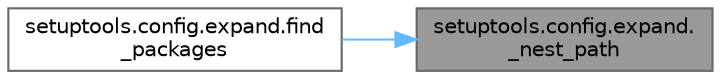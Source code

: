 digraph "setuptools.config.expand._nest_path"
{
 // LATEX_PDF_SIZE
  bgcolor="transparent";
  edge [fontname=Helvetica,fontsize=10,labelfontname=Helvetica,labelfontsize=10];
  node [fontname=Helvetica,fontsize=10,shape=box,height=0.2,width=0.4];
  rankdir="RL";
  Node1 [id="Node000001",label="setuptools.config.expand.\l_nest_path",height=0.2,width=0.4,color="gray40", fillcolor="grey60", style="filled", fontcolor="black",tooltip=" "];
  Node1 -> Node2 [id="edge1_Node000001_Node000002",dir="back",color="steelblue1",style="solid",tooltip=" "];
  Node2 [id="Node000002",label="setuptools.config.expand.find\l_packages",height=0.2,width=0.4,color="grey40", fillcolor="white", style="filled",URL="$namespacesetuptools_1_1config_1_1expand.html#a8cfeb583979854bc57e65c4f59b619db",tooltip=" "];
}
